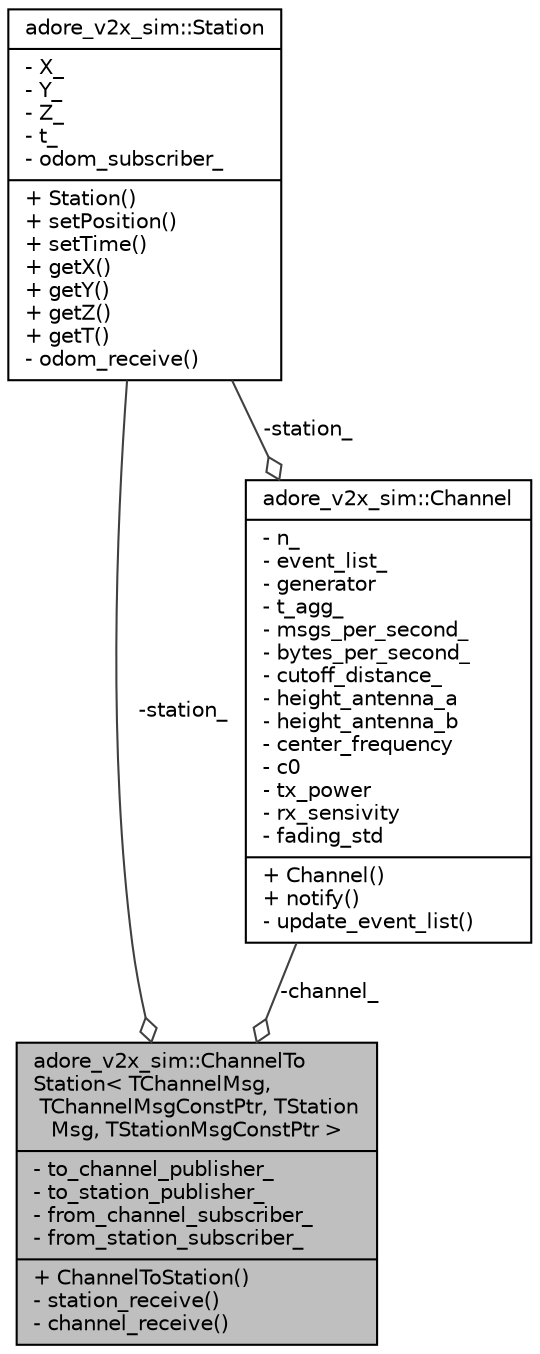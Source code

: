 digraph "adore_v2x_sim::ChannelToStation&lt; TChannelMsg, TChannelMsgConstPtr, TStationMsg, TStationMsgConstPtr &gt;"
{
 // LATEX_PDF_SIZE
  edge [fontname="Helvetica",fontsize="10",labelfontname="Helvetica",labelfontsize="10"];
  node [fontname="Helvetica",fontsize="10",shape=record];
  Node1 [label="{adore_v2x_sim::ChannelTo\lStation\< TChannelMsg,\l TChannelMsgConstPtr, TStation\lMsg, TStationMsgConstPtr \>\n|- to_channel_publisher_\l- to_station_publisher_\l- from_channel_subscriber_\l- from_station_subscriber_\l|+ ChannelToStation()\l- station_receive()\l- channel_receive()\l}",height=0.2,width=0.4,color="black", fillcolor="grey75", style="filled", fontcolor="black",tooltip=" "];
  Node2 -> Node1 [color="grey25",fontsize="10",style="solid",label=" -channel_" ,arrowhead="odiamond",fontname="Helvetica"];
  Node2 [label="{adore_v2x_sim::Channel\n|- n_\l- event_list_\l- generator\l- t_agg_\l- msgs_per_second_\l- bytes_per_second_\l- cutoff_distance_\l- height_antenna_a\l- height_antenna_b\l- center_frequency\l- c0\l- tx_power\l- rx_sensivity\l- fading_std\l|+ Channel()\l+ notify()\l- update_event_list()\l}",height=0.2,width=0.4,color="black", fillcolor="white", style="filled",URL="$classadore__v2x__sim_1_1Channel.html",tooltip=" "];
  Node3 -> Node2 [color="grey25",fontsize="10",style="solid",label=" -station_" ,arrowhead="odiamond",fontname="Helvetica"];
  Node3 [label="{adore_v2x_sim::Station\n|- X_\l- Y_\l- Z_\l- t_\l- odom_subscriber_\l|+ Station()\l+ setPosition()\l+ setTime()\l+ getX()\l+ getY()\l+ getZ()\l+ getT()\l- odom_receive()\l}",height=0.2,width=0.4,color="black", fillcolor="white", style="filled",URL="$classadore__v2x__sim_1_1Station.html",tooltip=" "];
  Node3 -> Node1 [color="grey25",fontsize="10",style="solid",label=" -station_" ,arrowhead="odiamond",fontname="Helvetica"];
}

